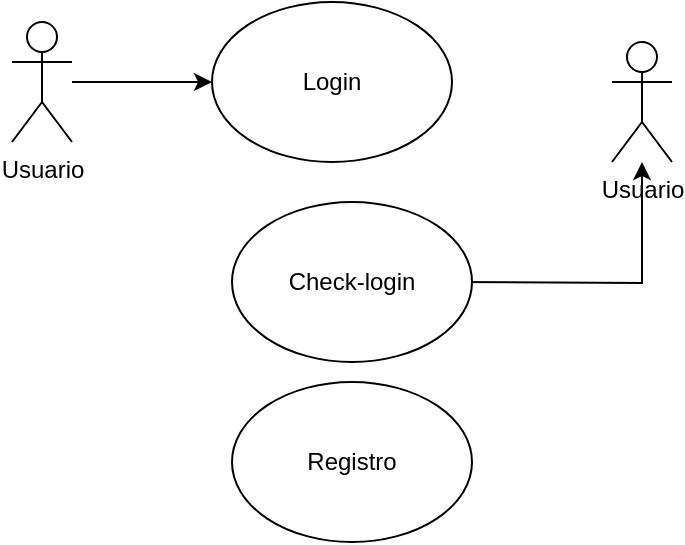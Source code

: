 <mxfile version="22.0.3" type="device" pages="3">
  <diagram id="y8Et-1eI2aJTkA5hk-u1" name="Casos-de-Uso">
    <mxGraphModel dx="864" dy="556" grid="1" gridSize="10" guides="1" tooltips="1" connect="1" arrows="1" fold="1" page="1" pageScale="1" pageWidth="827" pageHeight="1169" math="0" shadow="0">
      <root>
        <mxCell id="0" />
        <mxCell id="1" parent="0" />
        <mxCell id="A8baZ1O2jhuk1oD5atYQ-2" style="edgeStyle=orthogonalEdgeStyle;rounded=0;orthogonalLoop=1;jettySize=auto;html=1;" edge="1" parent="1" source="OC4NW3b-cm9jJwzXKRlz-2" target="A8baZ1O2jhuk1oD5atYQ-1">
          <mxGeometry relative="1" as="geometry" />
        </mxCell>
        <mxCell id="OC4NW3b-cm9jJwzXKRlz-2" value="Usuario" style="shape=umlActor;verticalLabelPosition=bottom;verticalAlign=top;html=1;outlineConnect=0;" parent="1" vertex="1">
          <mxGeometry x="210" y="200" width="30" height="60" as="geometry" />
        </mxCell>
        <mxCell id="A8baZ1O2jhuk1oD5atYQ-6" style="edgeStyle=orthogonalEdgeStyle;rounded=0;orthogonalLoop=1;jettySize=auto;html=1;" edge="1" parent="1" target="A8baZ1O2jhuk1oD5atYQ-3">
          <mxGeometry relative="1" as="geometry">
            <mxPoint x="430" y="330" as="sourcePoint" />
          </mxGeometry>
        </mxCell>
        <mxCell id="A8baZ1O2jhuk1oD5atYQ-1" value="Login" style="ellipse;whiteSpace=wrap;html=1;" vertex="1" parent="1">
          <mxGeometry x="310" y="190" width="120" height="80" as="geometry" />
        </mxCell>
        <mxCell id="A8baZ1O2jhuk1oD5atYQ-3" value="Usuario" style="shape=umlActor;verticalLabelPosition=bottom;verticalAlign=top;html=1;outlineConnect=0;" vertex="1" parent="1">
          <mxGeometry x="510" y="210" width="30" height="60" as="geometry" />
        </mxCell>
        <mxCell id="A8baZ1O2jhuk1oD5atYQ-7" value="Check-login" style="ellipse;whiteSpace=wrap;html=1;" vertex="1" parent="1">
          <mxGeometry x="320" y="290" width="120" height="80" as="geometry" />
        </mxCell>
        <mxCell id="A8baZ1O2jhuk1oD5atYQ-8" value="Registro" style="ellipse;whiteSpace=wrap;html=1;" vertex="1" parent="1">
          <mxGeometry x="320" y="380" width="120" height="80" as="geometry" />
        </mxCell>
      </root>
    </mxGraphModel>
  </diagram>
  <diagram id="mpT0Og5lvSlTk8USFKqp" name="Implementaciòn">
    <mxGraphModel dx="864" dy="556" grid="1" gridSize="10" guides="1" tooltips="1" connect="1" arrows="1" fold="1" page="1" pageScale="1" pageWidth="827" pageHeight="1169" math="0" shadow="0">
      <root>
        <mxCell id="0" />
        <mxCell id="1" parent="0" />
        <mxCell id="cwI9TxLn-cXPD35W5q_B-3" value="Docker-Compose" style="verticalAlign=top;align=left;spacingTop=8;spacingLeft=2;spacingRight=12;shape=cube;size=10;direction=south;fontStyle=4;html=1;whiteSpace=wrap;" vertex="1" parent="1">
          <mxGeometry x="150" y="90" width="350" height="260" as="geometry" />
        </mxCell>
        <mxCell id="cwI9TxLn-cXPD35W5q_B-4" value="Laravel" style="html=1;whiteSpace=wrap;" vertex="1" parent="1">
          <mxGeometry x="180" y="190" width="110" height="50" as="geometry" />
        </mxCell>
        <mxCell id="cwI9TxLn-cXPD35W5q_B-5" value="My.SQL" style="html=1;whiteSpace=wrap;" vertex="1" parent="1">
          <mxGeometry x="330" y="190" width="110" height="50" as="geometry" />
        </mxCell>
      </root>
    </mxGraphModel>
  </diagram>
  <diagram id="P03jdMed84ISMLpcI9T8" name="Clases">
    <mxGraphModel dx="864" dy="556" grid="1" gridSize="10" guides="1" tooltips="1" connect="1" arrows="1" fold="1" page="1" pageScale="1" pageWidth="827" pageHeight="1169" math="0" shadow="0">
      <root>
        <mxCell id="0" />
        <mxCell id="1" parent="0" />
        <mxCell id="KPmLdM1LnH5MT2d6kQ6I-1" style="edgeStyle=orthogonalEdgeStyle;rounded=0;orthogonalLoop=1;jettySize=auto;html=1;" edge="1" parent="1" source="KPmLdM1LnH5MT2d6kQ6I-2" target="KPmLdM1LnH5MT2d6kQ6I-9">
          <mxGeometry relative="1" as="geometry" />
        </mxCell>
        <mxCell id="KPmLdM1LnH5MT2d6kQ6I-2" value="Login" style="swimlane;fontStyle=0;childLayout=stackLayout;horizontal=1;startSize=26;fillColor=none;horizontalStack=0;resizeParent=1;resizeParentMax=0;resizeLast=0;collapsible=1;marginBottom=0;" vertex="1" parent="1">
          <mxGeometry x="80" y="90" width="180" height="78" as="geometry">
            <mxRectangle x="195" y="142" width="60" height="26" as="alternateBounds" />
          </mxGeometry>
        </mxCell>
        <mxCell id="KPmLdM1LnH5MT2d6kQ6I-3" value="- User: varchar" style="text;strokeColor=none;fillColor=none;align=left;verticalAlign=top;spacingLeft=4;spacingRight=4;overflow=hidden;rotatable=0;points=[[0,0.5],[1,0.5]];portConstraint=eastwest;" vertex="1" parent="KPmLdM1LnH5MT2d6kQ6I-2">
          <mxGeometry y="26" width="180" height="26" as="geometry" />
        </mxCell>
        <mxCell id="KPmLdM1LnH5MT2d6kQ6I-4" value="- Password: int" style="text;strokeColor=none;fillColor=none;align=left;verticalAlign=top;spacingLeft=4;spacingRight=4;overflow=hidden;rotatable=0;points=[[0,0.5],[1,0.5]];portConstraint=eastwest;" vertex="1" parent="KPmLdM1LnH5MT2d6kQ6I-2">
          <mxGeometry y="52" width="180" height="26" as="geometry" />
        </mxCell>
        <mxCell id="KPmLdM1LnH5MT2d6kQ6I-5" value="Input" style="text;html=1;strokeColor=none;fillColor=none;align=center;verticalAlign=middle;whiteSpace=wrap;rounded=0;" vertex="1" parent="1">
          <mxGeometry x="160" y="200" width="40" height="20" as="geometry" />
        </mxCell>
        <mxCell id="KPmLdM1LnH5MT2d6kQ6I-6" style="edgeStyle=orthogonalEdgeStyle;rounded=0;orthogonalLoop=1;jettySize=auto;html=1;entryX=-0.014;entryY=0.3;entryDx=0;entryDy=0;entryPerimeter=0;" edge="1" parent="1" source="KPmLdM1LnH5MT2d6kQ6I-9" target="KPmLdM1LnH5MT2d6kQ6I-13">
          <mxGeometry relative="1" as="geometry">
            <mxPoint x="610" y="289" as="targetPoint" />
          </mxGeometry>
        </mxCell>
        <mxCell id="KPmLdM1LnH5MT2d6kQ6I-7" style="edgeStyle=orthogonalEdgeStyle;rounded=0;orthogonalLoop=1;jettySize=auto;html=1;" edge="1" parent="1" source="KPmLdM1LnH5MT2d6kQ6I-9" target="KPmLdM1LnH5MT2d6kQ6I-14">
          <mxGeometry relative="1" as="geometry" />
        </mxCell>
        <mxCell id="KPmLdM1LnH5MT2d6kQ6I-8" style="edgeStyle=orthogonalEdgeStyle;rounded=0;orthogonalLoop=1;jettySize=auto;html=1;entryX=0.5;entryY=0;entryDx=0;entryDy=0;" edge="1" parent="1" source="KPmLdM1LnH5MT2d6kQ6I-9" target="KPmLdM1LnH5MT2d6kQ6I-15">
          <mxGeometry relative="1" as="geometry" />
        </mxCell>
        <mxCell id="KPmLdM1LnH5MT2d6kQ6I-9" value="Login_chklogin" style="swimlane;fontStyle=0;childLayout=stackLayout;horizontal=1;startSize=26;fillColor=none;horizontalStack=0;resizeParent=1;resizeParentMax=0;resizeLast=0;collapsible=1;marginBottom=0;" vertex="1" parent="1">
          <mxGeometry x="300" y="124" width="240" height="78" as="geometry">
            <mxRectangle x="335" y="142" width="110" height="26" as="alternateBounds" />
          </mxGeometry>
        </mxCell>
        <mxCell id="KPmLdM1LnH5MT2d6kQ6I-10" value="- Chk_empty_user: boolean" style="text;strokeColor=none;fillColor=none;align=left;verticalAlign=top;spacingLeft=4;spacingRight=4;overflow=hidden;rotatable=0;points=[[0,0.5],[1,0.5]];portConstraint=eastwest;" vertex="1" parent="KPmLdM1LnH5MT2d6kQ6I-9">
          <mxGeometry y="26" width="240" height="26" as="geometry" />
        </mxCell>
        <mxCell id="KPmLdM1LnH5MT2d6kQ6I-11" value="-Chk_empty_password: boolean" style="text;strokeColor=none;fillColor=none;align=left;verticalAlign=top;spacingLeft=4;spacingRight=4;overflow=hidden;rotatable=0;points=[[0,0.5],[1,0.5]];portConstraint=eastwest;" vertex="1" parent="KPmLdM1LnH5MT2d6kQ6I-9">
          <mxGeometry y="52" width="240" height="26" as="geometry" />
        </mxCell>
        <mxCell id="KPmLdM1LnH5MT2d6kQ6I-12" value="&lt;&lt;Usuario &gt;&gt;" style="swimlane;fontStyle=0;childLayout=stackLayout;horizontal=1;startSize=26;fillColor=none;horizontalStack=0;resizeParent=1;resizeParentMax=0;resizeLast=0;collapsible=1;marginBottom=0;" vertex="1" parent="1">
          <mxGeometry x="560" y="130" width="140" height="130" as="geometry">
            <mxRectangle x="560" y="130" width="70" height="38" as="alternateBounds" />
          </mxGeometry>
        </mxCell>
        <mxCell id="KPmLdM1LnH5MT2d6kQ6I-13" value="-iduser: varchar&#xa;-idpassword: int" style="text;strokeColor=none;fillColor=none;align=left;verticalAlign=top;spacingLeft=4;spacingRight=4;overflow=hidden;rotatable=0;points=[[0,0.5],[1,0.5]];portConstraint=eastwest;" vertex="1" parent="KPmLdM1LnH5MT2d6kQ6I-12">
          <mxGeometry y="26" width="140" height="104" as="geometry" />
        </mxCell>
        <mxCell id="KPmLdM1LnH5MT2d6kQ6I-14" value="Politicas" style="swimlane;fontStyle=0;childLayout=stackLayout;horizontal=1;startSize=26;fillColor=none;horizontalStack=0;resizeParent=1;resizeParentMax=0;resizeLast=0;collapsible=1;marginBottom=0;" vertex="1" parent="1">
          <mxGeometry x="335" width="240" height="64" as="geometry">
            <mxRectangle x="335" width="80" height="26" as="alternateBounds" />
          </mxGeometry>
        </mxCell>
        <mxCell id="KPmLdM1LnH5MT2d6kQ6I-15" value="&lt;blockquote style=&quot;margin: 0 0 0 40px ; border: none ; padding: 0px&quot;&gt;&lt;p style=&quot;margin: 0px ; margin-top: 4px ; text-align: center&quot;&gt;&lt;b&gt;2f4&lt;/b&gt;&lt;/p&gt;&lt;/blockquote&gt;&lt;hr size=&quot;1&quot;&gt;&lt;p style=&quot;margin: 0px ; margin-left: 4px&quot;&gt;+ Tipo: String()&lt;/p&gt;&lt;hr size=&quot;1&quot;&gt;&lt;p style=&quot;margin: 0px ; margin-left: 4px&quot;&gt;+ getDatosUsuario(): Usuario&lt;/p&gt;&lt;p style=&quot;margin: 0px ; margin-left: 4px&quot;&gt;+envioSMTP(mail-from,mail-to, subjet, body) : Boolean&lt;/p&gt;" style="verticalAlign=top;align=left;overflow=fill;fontSize=12;fontFamily=Helvetica;html=1;" vertex="1" parent="1">
          <mxGeometry x="240" y="220" width="300" height="90" as="geometry" />
        </mxCell>
        <mxCell id="KPmLdM1LnH5MT2d6kQ6I-16" value="Title" style="text;align=center;fontStyle=1;verticalAlign=middle;spacingLeft=3;spacingRight=3;strokeColor=none;rotatable=0;points=[[0,0.5],[1,0.5]];portConstraint=eastwest;" vertex="1" parent="1">
          <mxGeometry x="255" y="124" width="80" height="26" as="geometry" />
        </mxCell>
      </root>
    </mxGraphModel>
  </diagram>
</mxfile>
